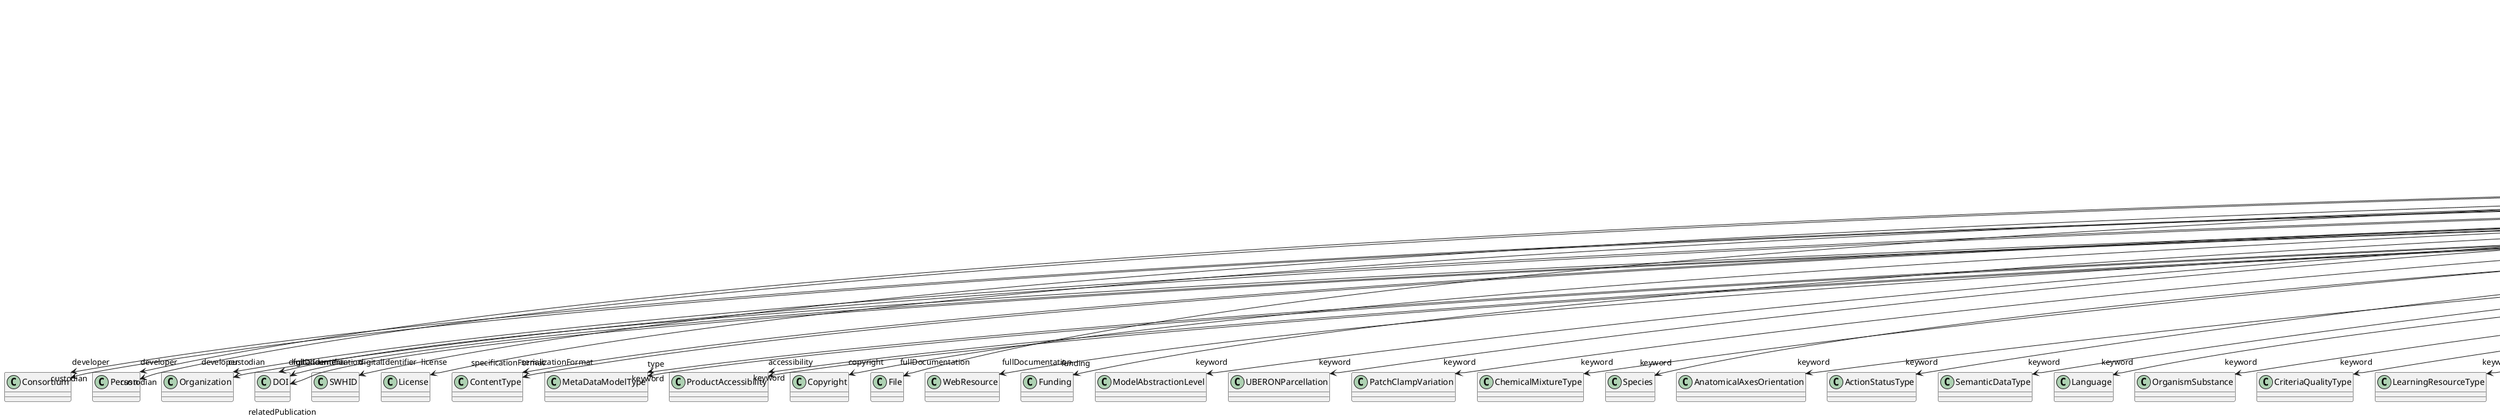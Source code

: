 @startuml
class MetaDataModelVersion {
+developer
+digitalIdentifier
+isAlternativeVersionOf
+isNewVersionOf
+license
+serializationFormat
+specificationFormat
+type
+accessibility
+copyright
+custodian
+description
+fullDocumentation
+fullName
+funding
+homepage
+howToCite
+keyword
+otherContribution
+relatedPublication
+releaseDate
+repository
+shortName
+supportChannel
+versionIdentifier
+versionInnovation

}
MetaDataModelVersion -d-> "developer" Consortium
MetaDataModelVersion -d-> "developer" Person
MetaDataModelVersion -d-> "developer" Organization
MetaDataModelVersion -d-> "digitalIdentifier" DOI
MetaDataModelVersion -d-> "digitalIdentifier" SWHID
MetaDataModelVersion -d-> "isAlternativeVersionOf" MetaDataModelVersion
MetaDataModelVersion -d-> "isNewVersionOf" MetaDataModelVersion
MetaDataModelVersion -d-> "license" License
MetaDataModelVersion -d-> "serializationFormat" ContentType
MetaDataModelVersion -d-> "specificationFormat" ContentType
MetaDataModelVersion -d-> "type" MetaDataModelType
MetaDataModelVersion -d-> "accessibility" ProductAccessibility
MetaDataModelVersion -d-> "copyright" Copyright
MetaDataModelVersion -d-> "custodian" Consortium
MetaDataModelVersion -d-> "custodian" Person
MetaDataModelVersion -d-> "custodian" Organization
MetaDataModelVersion -d-> "fullDocumentation" DOI
MetaDataModelVersion -d-> "fullDocumentation" File
MetaDataModelVersion -d-> "fullDocumentation" WebResource
MetaDataModelVersion -d-> "funding" Funding
MetaDataModelVersion -d-> "keyword" ModelAbstractionLevel
MetaDataModelVersion -d-> "keyword" UBERONParcellation
MetaDataModelVersion -d-> "keyword" PatchClampVariation
MetaDataModelVersion -d-> "keyword" ChemicalMixtureType
MetaDataModelVersion -d-> "keyword" Species
MetaDataModelVersion -d-> "keyword" AnatomicalAxesOrientation
MetaDataModelVersion -d-> "keyword" ActionStatusType
MetaDataModelVersion -d-> "keyword" SemanticDataType
MetaDataModelVersion -d-> "keyword" Language
MetaDataModelVersion -d-> "keyword" OrganismSubstance
MetaDataModelVersion -d-> "keyword" CriteriaQualityType
MetaDataModelVersion -d-> "keyword" LearningResourceType
MetaDataModelVersion -d-> "keyword" Laterality
MetaDataModelVersion -d-> "keyword" Service
MetaDataModelVersion -d-> "keyword" ProductAccessibility
MetaDataModelVersion -d-> "keyword" BiologicalSex
MetaDataModelVersion -d-> "keyword" OrganismSystem
MetaDataModelVersion -d-> "keyword" EthicsAssessment
MetaDataModelVersion -d-> "keyword" AgeCategory
MetaDataModelVersion -d-> "keyword" AuditoryStimulusType
MetaDataModelVersion -d-> "keyword" BiologicalOrder
MetaDataModelVersion -d-> "keyword" Organ
MetaDataModelVersion -d-> "keyword" OlfactoryStimulusType
MetaDataModelVersion -d-> "keyword" ModelScope
MetaDataModelVersion -d-> "keyword" SoftwareFeature
MetaDataModelVersion -d-> "keyword" AnnotationType
MetaDataModelVersion -d-> "keyword" SubcellularEntity
MetaDataModelVersion -d-> "keyword" OperatingDevice
MetaDataModelVersion -d-> "keyword" AnatomicalIdentificationType
MetaDataModelVersion -d-> "keyword" StimulationTechnique
MetaDataModelVersion -d-> "keyword" FileBundleGrouping
MetaDataModelVersion -d-> "keyword" Colormap
MetaDataModelVersion -d-> "keyword" GustatoryStimulusType
MetaDataModelVersion -d-> "keyword" ProgrammingLanguage
MetaDataModelVersion -d-> "keyword" DeviceType
MetaDataModelVersion -d-> "keyword" DiseaseModel
MetaDataModelVersion -d-> "keyword" OpticalStimulusType
MetaDataModelVersion -d-> "keyword" FileUsageRole
MetaDataModelVersion -d-> "keyword" AnatomicalPlane
MetaDataModelVersion -d-> "keyword" AtlasType
MetaDataModelVersion -d-> "keyword" CellCultureType
MetaDataModelVersion -d-> "keyword" Terminology
MetaDataModelVersion -d-> "keyword" CranialWindowConstructionType
MetaDataModelVersion -d-> "keyword" AnalysisTechnique
MetaDataModelVersion -d-> "keyword" CranialWindowReinforcementType
MetaDataModelVersion -d-> "keyword" EducationalLevel
MetaDataModelVersion -d-> "keyword" VisualStimulusType
MetaDataModelVersion -d-> "keyword" SubjectAttribute
MetaDataModelVersion -d-> "keyword" AnnotationCriteriaType
MetaDataModelVersion -d-> "keyword" DataType
MetaDataModelVersion -d-> "keyword" TissueSampleType
MetaDataModelVersion -d-> "keyword" BiologicalProcess
MetaDataModelVersion -d-> "keyword" UnitOfMeasurement
MetaDataModelVersion -d-> "keyword" SoftwareApplicationCategory
MetaDataModelVersion -d-> "keyword" MolecularEntity
MetaDataModelVersion -d-> "keyword" TactileStimulusType
MetaDataModelVersion -d-> "keyword" BreedingType
MetaDataModelVersion -d-> "keyword" CellType
MetaDataModelVersion -d-> "keyword" StimulationApproach
MetaDataModelVersion -d-> "keyword" TermSuggestion
MetaDataModelVersion -d-> "keyword" MetaDataModelType
MetaDataModelVersion -d-> "keyword" PreparationType
MetaDataModelVersion -d-> "keyword" FileRepositoryType
MetaDataModelVersion -d-> "keyword" Handedness
MetaDataModelVersion -d-> "keyword" SetupType
MetaDataModelVersion -d-> "keyword" OperatingSystem
MetaDataModelVersion -d-> "keyword" Disease
MetaDataModelVersion -d-> "keyword" DifferenceMeasure
MetaDataModelVersion -d-> "keyword" MeasuredQuantity
MetaDataModelVersion -d-> "keyword" QualitativeOverlap
MetaDataModelVersion -d-> "keyword" TypeOfUncertainty
MetaDataModelVersion -d-> "keyword" GeneticStrainType
MetaDataModelVersion -d-> "keyword" ContributionType
MetaDataModelVersion -d-> "keyword" Technique
MetaDataModelVersion -d-> "keyword" ExperimentalApproach
MetaDataModelVersion -d-> "keyword" TissueSampleAttribute
MetaDataModelVersion -d-> "keyword" ElectricalStimulusType
MetaDataModelVersion -d-> "keyword" MeasuredSignalType
MetaDataModelVersion -d-> "otherContribution" Contribution
MetaDataModelVersion -d-> "relatedPublication" ScholarlyArticle
MetaDataModelVersion -d-> "relatedPublication" Chapter
MetaDataModelVersion -d-> "relatedPublication" Book
MetaDataModelVersion -d-> "relatedPublication" ISSN
MetaDataModelVersion -d-> "relatedPublication" HANDLE
MetaDataModelVersion -d-> "relatedPublication" ISBN
MetaDataModelVersion -d-> "relatedPublication" DOI
MetaDataModelVersion -d-> "repository" FileRepository

@enduml